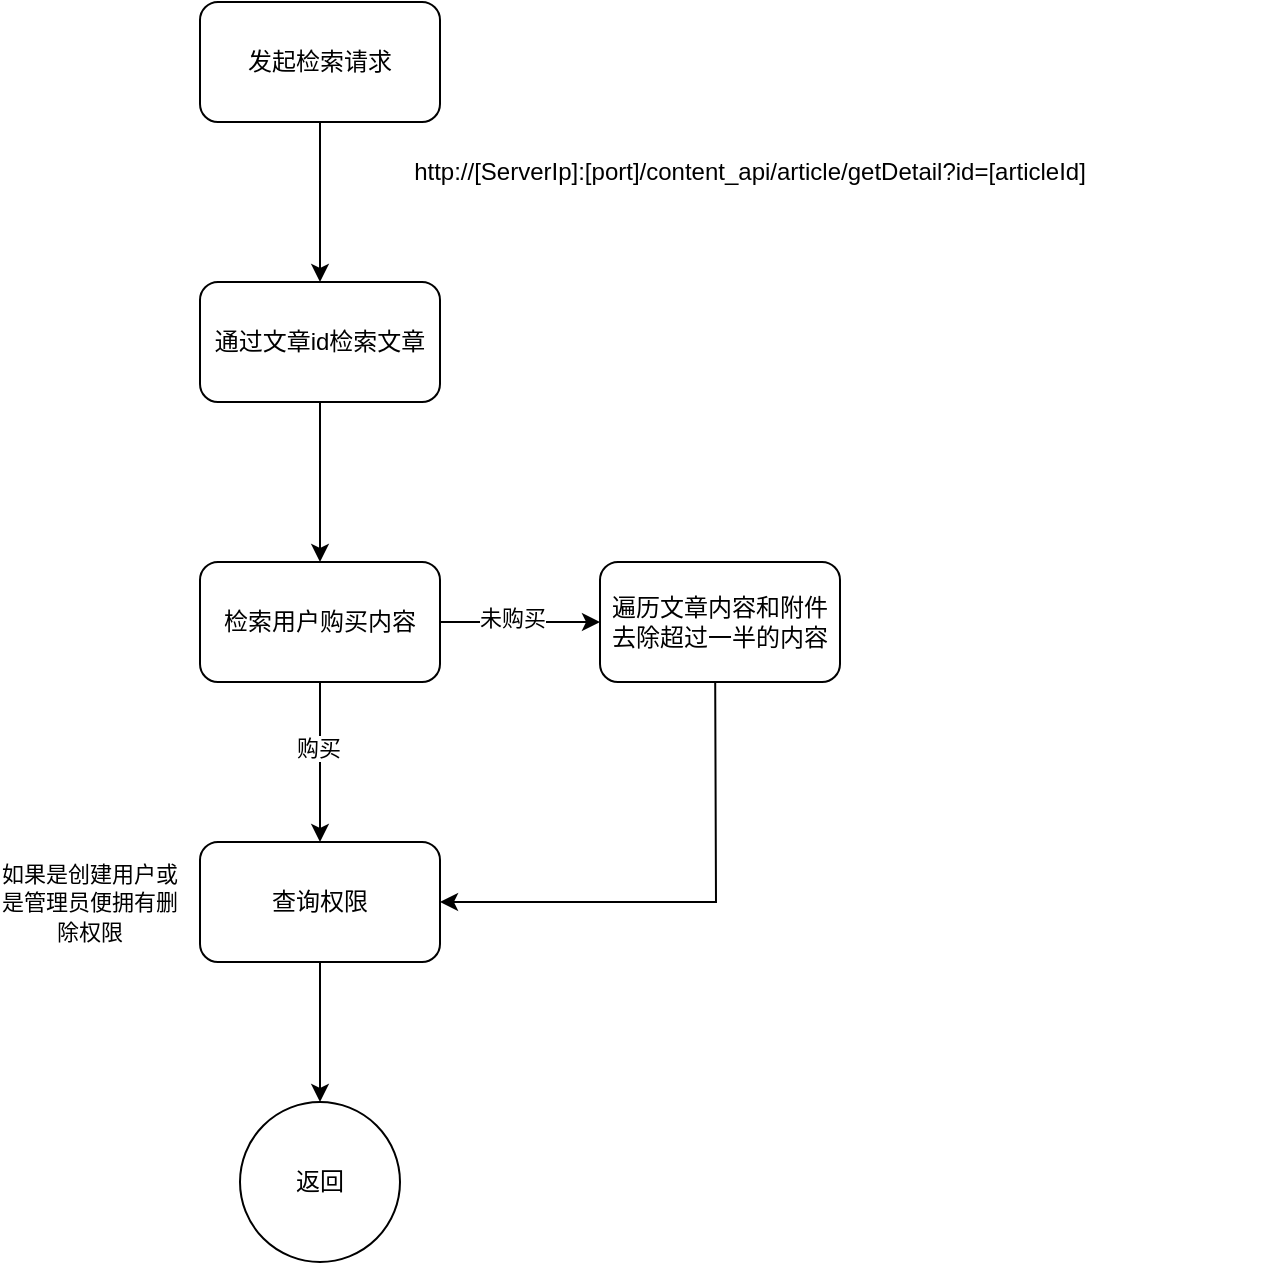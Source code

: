 <mxfile version="21.2.3" type="github">
  <diagram name="第 1 页" id="nhqsQBXHZAkjtcA0Pr6N">
    <mxGraphModel dx="1672" dy="1099" grid="1" gridSize="10" guides="1" tooltips="1" connect="1" arrows="1" fold="1" page="1" pageScale="1" pageWidth="827" pageHeight="1169" math="0" shadow="0">
      <root>
        <mxCell id="0" />
        <mxCell id="1" parent="0" />
        <mxCell id="Vk2px9OlasszMW7u7jl1-4" value="" style="edgeStyle=orthogonalEdgeStyle;rounded=0;orthogonalLoop=1;jettySize=auto;html=1;" edge="1" parent="1" source="Vk2px9OlasszMW7u7jl1-1" target="Vk2px9OlasszMW7u7jl1-3">
          <mxGeometry relative="1" as="geometry" />
        </mxCell>
        <mxCell id="Vk2px9OlasszMW7u7jl1-1" value="发起检索请求" style="rounded=1;whiteSpace=wrap;html=1;" vertex="1" parent="1">
          <mxGeometry x="340" y="20" width="120" height="60" as="geometry" />
        </mxCell>
        <mxCell id="Vk2px9OlasszMW7u7jl1-2" value="http://[ServerIp]:[port]/content_api/article/getDetail?id=[articleId]" style="text;html=1;strokeColor=none;fillColor=none;align=center;verticalAlign=middle;whiteSpace=wrap;rounded=0;" vertex="1" parent="1">
          <mxGeometry x="350" y="90" width="530" height="30" as="geometry" />
        </mxCell>
        <mxCell id="Vk2px9OlasszMW7u7jl1-6" value="" style="edgeStyle=orthogonalEdgeStyle;rounded=0;orthogonalLoop=1;jettySize=auto;html=1;" edge="1" parent="1" source="Vk2px9OlasszMW7u7jl1-3" target="Vk2px9OlasszMW7u7jl1-5">
          <mxGeometry relative="1" as="geometry" />
        </mxCell>
        <mxCell id="Vk2px9OlasszMW7u7jl1-3" value="通过文章id检索文章" style="rounded=1;whiteSpace=wrap;html=1;" vertex="1" parent="1">
          <mxGeometry x="340" y="160" width="120" height="60" as="geometry" />
        </mxCell>
        <mxCell id="Vk2px9OlasszMW7u7jl1-8" value="" style="edgeStyle=orthogonalEdgeStyle;rounded=0;orthogonalLoop=1;jettySize=auto;html=1;" edge="1" parent="1" source="Vk2px9OlasszMW7u7jl1-5" target="Vk2px9OlasszMW7u7jl1-7">
          <mxGeometry relative="1" as="geometry" />
        </mxCell>
        <mxCell id="Vk2px9OlasszMW7u7jl1-12" value="购买" style="edgeLabel;html=1;align=center;verticalAlign=middle;resizable=0;points=[];" vertex="1" connectable="0" parent="Vk2px9OlasszMW7u7jl1-8">
          <mxGeometry x="-0.17" y="-1" relative="1" as="geometry">
            <mxPoint as="offset" />
          </mxGeometry>
        </mxCell>
        <mxCell id="Vk2px9OlasszMW7u7jl1-10" value="" style="edgeStyle=orthogonalEdgeStyle;rounded=0;orthogonalLoop=1;jettySize=auto;html=1;" edge="1" parent="1" source="Vk2px9OlasszMW7u7jl1-5" target="Vk2px9OlasszMW7u7jl1-9">
          <mxGeometry relative="1" as="geometry" />
        </mxCell>
        <mxCell id="Vk2px9OlasszMW7u7jl1-11" value="未购买" style="edgeLabel;html=1;align=center;verticalAlign=middle;resizable=0;points=[];" vertex="1" connectable="0" parent="Vk2px9OlasszMW7u7jl1-10">
          <mxGeometry x="-0.105" y="2" relative="1" as="geometry">
            <mxPoint as="offset" />
          </mxGeometry>
        </mxCell>
        <mxCell id="Vk2px9OlasszMW7u7jl1-5" value="检索用户购买内容" style="whiteSpace=wrap;html=1;rounded=1;" vertex="1" parent="1">
          <mxGeometry x="340" y="300" width="120" height="60" as="geometry" />
        </mxCell>
        <mxCell id="Vk2px9OlasszMW7u7jl1-17" value="" style="edgeStyle=orthogonalEdgeStyle;rounded=0;orthogonalLoop=1;jettySize=auto;html=1;" edge="1" parent="1" source="Vk2px9OlasszMW7u7jl1-7" target="Vk2px9OlasszMW7u7jl1-16">
          <mxGeometry relative="1" as="geometry" />
        </mxCell>
        <mxCell id="Vk2px9OlasszMW7u7jl1-7" value="查询权限" style="whiteSpace=wrap;html=1;rounded=1;" vertex="1" parent="1">
          <mxGeometry x="340" y="440" width="120" height="60" as="geometry" />
        </mxCell>
        <mxCell id="Vk2px9OlasszMW7u7jl1-9" value="遍历文章内容和附件&lt;br&gt;去除超过一半的内容" style="whiteSpace=wrap;html=1;rounded=1;" vertex="1" parent="1">
          <mxGeometry x="540" y="300" width="120" height="60" as="geometry" />
        </mxCell>
        <mxCell id="Vk2px9OlasszMW7u7jl1-13" value="" style="endArrow=classic;html=1;rounded=0;entryX=1;entryY=0.5;entryDx=0;entryDy=0;exitX=0.48;exitY=1.007;exitDx=0;exitDy=0;exitPerimeter=0;" edge="1" parent="1" source="Vk2px9OlasszMW7u7jl1-9" target="Vk2px9OlasszMW7u7jl1-7">
          <mxGeometry width="50" height="50" relative="1" as="geometry">
            <mxPoint x="440" y="520" as="sourcePoint" />
            <mxPoint x="490" y="470" as="targetPoint" />
            <Array as="points">
              <mxPoint x="598" y="470" />
            </Array>
          </mxGeometry>
        </mxCell>
        <mxCell id="Vk2px9OlasszMW7u7jl1-14" value="&lt;font style=&quot;font-size: 11px;&quot;&gt;如果是创建用户或是管理员便拥有删除权限&lt;/font&gt;" style="text;html=1;strokeColor=none;fillColor=none;align=center;verticalAlign=middle;whiteSpace=wrap;rounded=0;" vertex="1" parent="1">
          <mxGeometry x="240" y="455" width="90" height="30" as="geometry" />
        </mxCell>
        <mxCell id="Vk2px9OlasszMW7u7jl1-16" value="返回" style="ellipse;whiteSpace=wrap;html=1;rounded=1;" vertex="1" parent="1">
          <mxGeometry x="360" y="570" width="80" height="80" as="geometry" />
        </mxCell>
      </root>
    </mxGraphModel>
  </diagram>
</mxfile>

